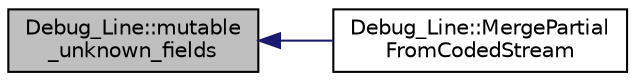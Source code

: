 digraph "Debug_Line::mutable_unknown_fields"
{
 // INTERACTIVE_SVG=YES
  edge [fontname="Helvetica",fontsize="10",labelfontname="Helvetica",labelfontsize="10"];
  node [fontname="Helvetica",fontsize="10",shape=record];
  rankdir="LR";
  Node1 [label="Debug_Line::mutable\l_unknown_fields",height=0.2,width=0.4,color="black", fillcolor="grey75", style="filled", fontcolor="black"];
  Node1 -> Node2 [dir="back",color="midnightblue",fontsize="10",style="solid",fontname="Helvetica"];
  Node2 [label="Debug_Line::MergePartial\lFromCodedStream",height=0.2,width=0.4,color="black", fillcolor="white", style="filled",URL="$d0/d2a/class_debug___line.html#a6ae1352ba4b1c3ec60203b83cf112dce"];
}
